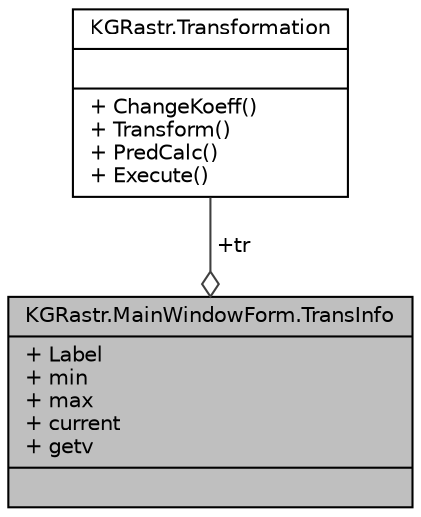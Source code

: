 digraph "KGRastr.MainWindowForm.TransInfo"
{
 // LATEX_PDF_SIZE
  edge [fontname="Helvetica",fontsize="10",labelfontname="Helvetica",labelfontsize="10"];
  node [fontname="Helvetica",fontsize="10",shape=record];
  Node1 [label="{KGRastr.MainWindowForm.TransInfo\n|+ Label\l+ min\l+ max\l+ current\l+ getv\l|}",height=0.2,width=0.4,color="black", fillcolor="grey75", style="filled", fontcolor="black",tooltip=" "];
  Node2 -> Node1 [color="grey25",fontsize="10",style="solid",label=" +tr" ,arrowhead="odiamond"];
  Node2 [label="{KGRastr.Transformation\n||+ ChangeKoeff()\l+ Transform()\l+ PredCalc()\l+ Execute()\l}",height=0.2,width=0.4,color="black", fillcolor="white", style="filled",URL="$interface_k_g_rastr_1_1_transformation.html",tooltip="Интерфейс для преобразования изображений"];
}
